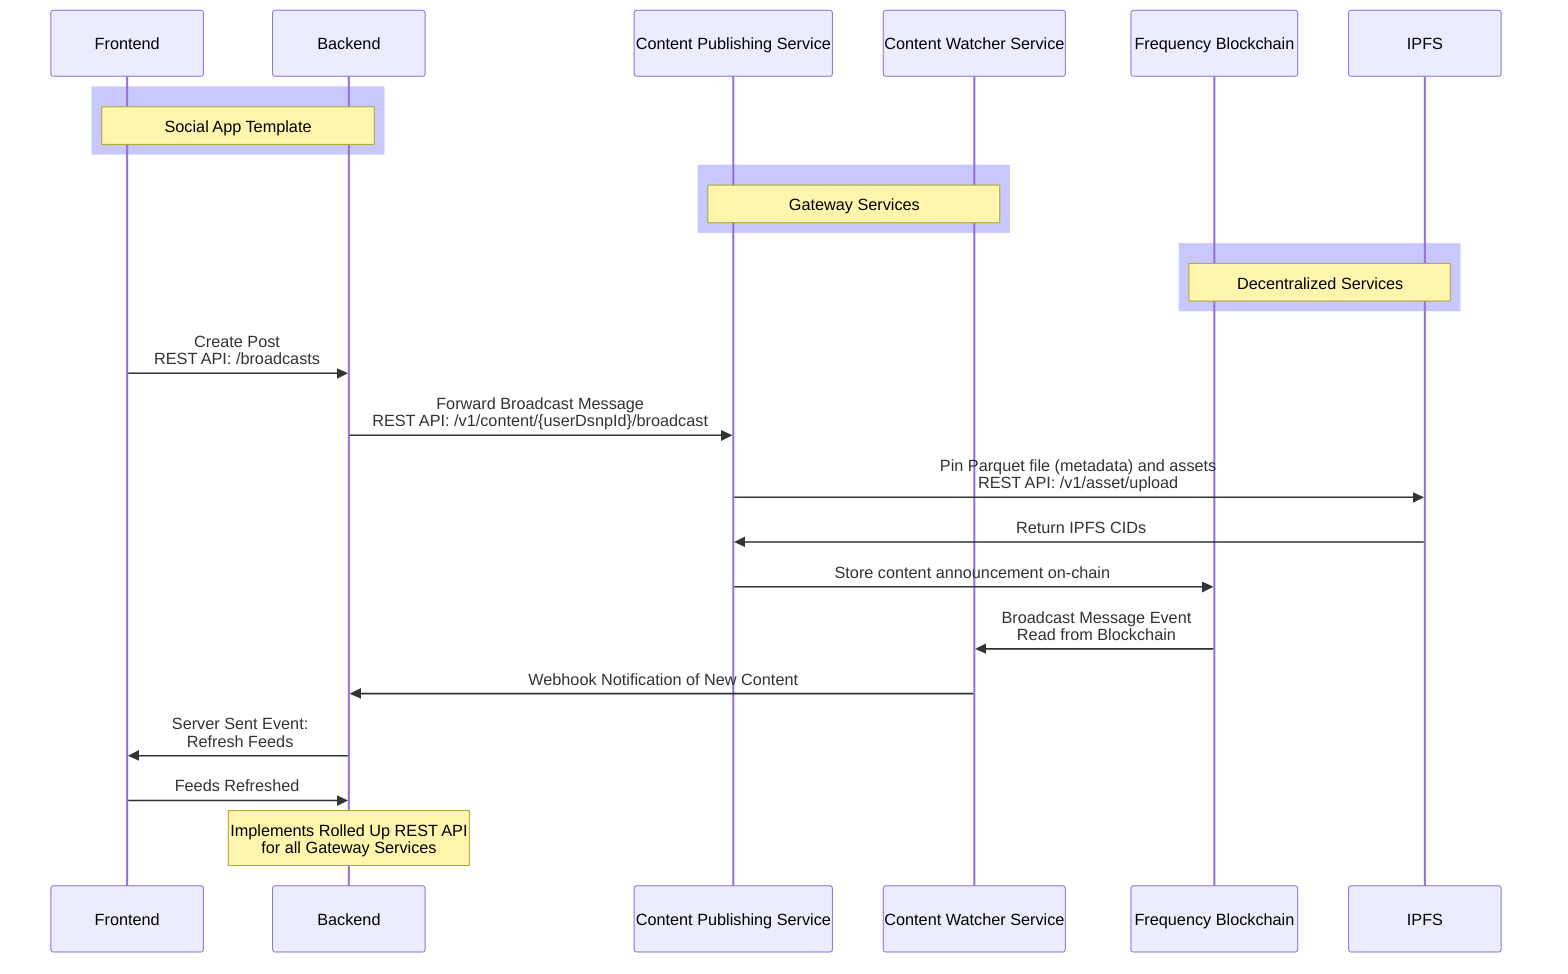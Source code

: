 sequenceDiagram
    participant FE as Frontend
    participant B as Backend
    participant CP as Content Publishing Service
    participant CW as Content Watcher Service
    participant FB as Frequency Blockchain
    participant I as IPFS

    rect rgb(200, 200, 255)
    note over FE,B: Social App Template
    end

    rect rgb(200, 200, 255)
    note over CP,CW: Gateway Services
    end

    rect rgb(200, 200, 255)
    note over I,FB: Decentralized Services
    end

    FE->>B: Create Post<br>REST API: /broadcasts
    B->>CP: Forward Broadcast Message<br>REST API: /v1/content/{userDsnpId}/broadcast
    CP->>I: Pin Parquet file (metadata) and assets<br>REST API: /v1/asset/upload
    I->>CP: Return IPFS CIDs
    CP->>FB: Store content announcement on-chain
    FB->>CW: Broadcast Message Event<br>Read from Blockchain
    CW->>B: Webhook Notification of New Content
    B->>FE: Server Sent Event:<br>Refresh Feeds
    FE->>B: Feeds Refreshed

    note over B: Implements Rolled Up REST API<br>for all Gateway Services